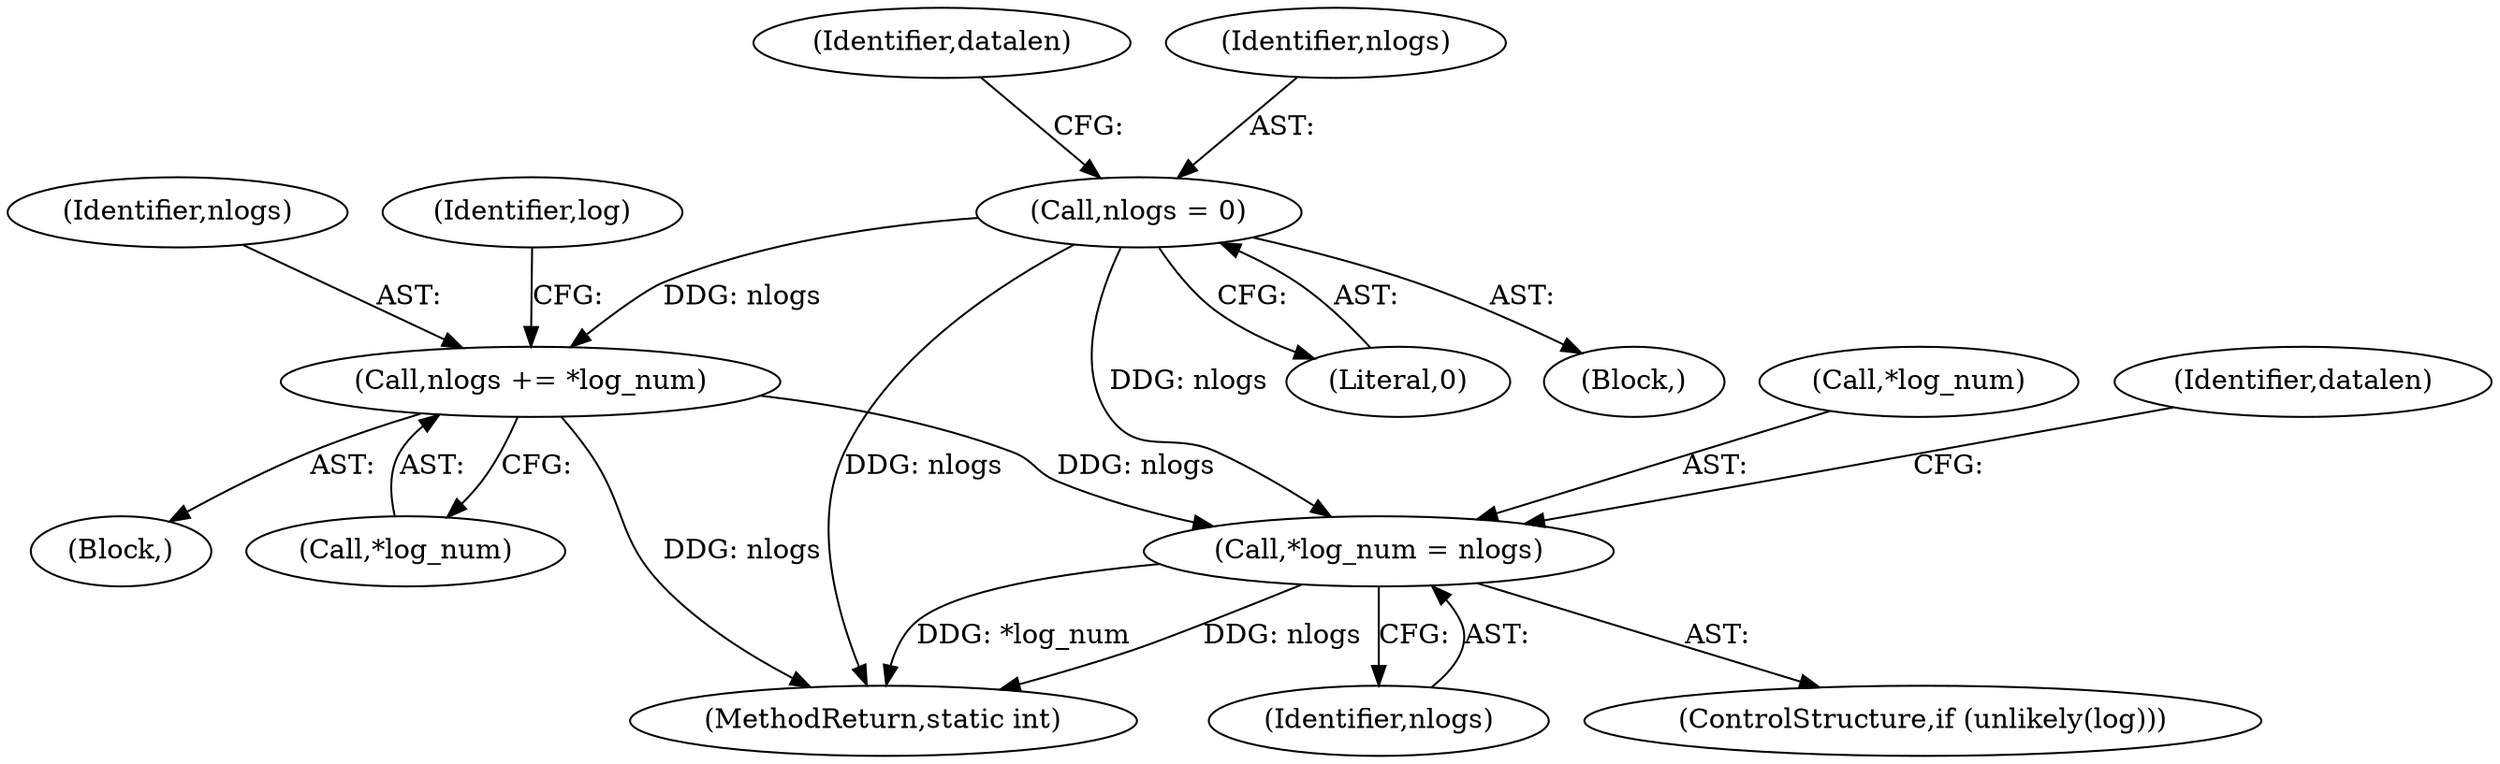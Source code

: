 digraph "0_linux_d8316f3991d207fe32881a9ac20241be8fa2bad0@pointer" {
"1000259" [label="(Call,*log_num = nlogs)"];
"1000123" [label="(Call,nlogs = 0)"];
"1000203" [label="(Call,nlogs += *log_num)"];
"1000202" [label="(Block,)"];
"1000283" [label="(MethodReturn,static int)"];
"1000205" [label="(Call,*log_num)"];
"1000129" [label="(Identifier,datalen)"];
"1000262" [label="(Identifier,nlogs)"];
"1000266" [label="(Identifier,datalen)"];
"1000204" [label="(Identifier,nlogs)"];
"1000203" [label="(Call,nlogs += *log_num)"];
"1000259" [label="(Call,*log_num = nlogs)"];
"1000208" [label="(Identifier,log)"];
"1000109" [label="(Block,)"];
"1000123" [label="(Call,nlogs = 0)"];
"1000260" [label="(Call,*log_num)"];
"1000125" [label="(Literal,0)"];
"1000256" [label="(ControlStructure,if (unlikely(log)))"];
"1000124" [label="(Identifier,nlogs)"];
"1000259" -> "1000256"  [label="AST: "];
"1000259" -> "1000262"  [label="CFG: "];
"1000260" -> "1000259"  [label="AST: "];
"1000262" -> "1000259"  [label="AST: "];
"1000266" -> "1000259"  [label="CFG: "];
"1000259" -> "1000283"  [label="DDG: *log_num"];
"1000259" -> "1000283"  [label="DDG: nlogs"];
"1000123" -> "1000259"  [label="DDG: nlogs"];
"1000203" -> "1000259"  [label="DDG: nlogs"];
"1000123" -> "1000109"  [label="AST: "];
"1000123" -> "1000125"  [label="CFG: "];
"1000124" -> "1000123"  [label="AST: "];
"1000125" -> "1000123"  [label="AST: "];
"1000129" -> "1000123"  [label="CFG: "];
"1000123" -> "1000283"  [label="DDG: nlogs"];
"1000123" -> "1000203"  [label="DDG: nlogs"];
"1000203" -> "1000202"  [label="AST: "];
"1000203" -> "1000205"  [label="CFG: "];
"1000204" -> "1000203"  [label="AST: "];
"1000205" -> "1000203"  [label="AST: "];
"1000208" -> "1000203"  [label="CFG: "];
"1000203" -> "1000283"  [label="DDG: nlogs"];
}
